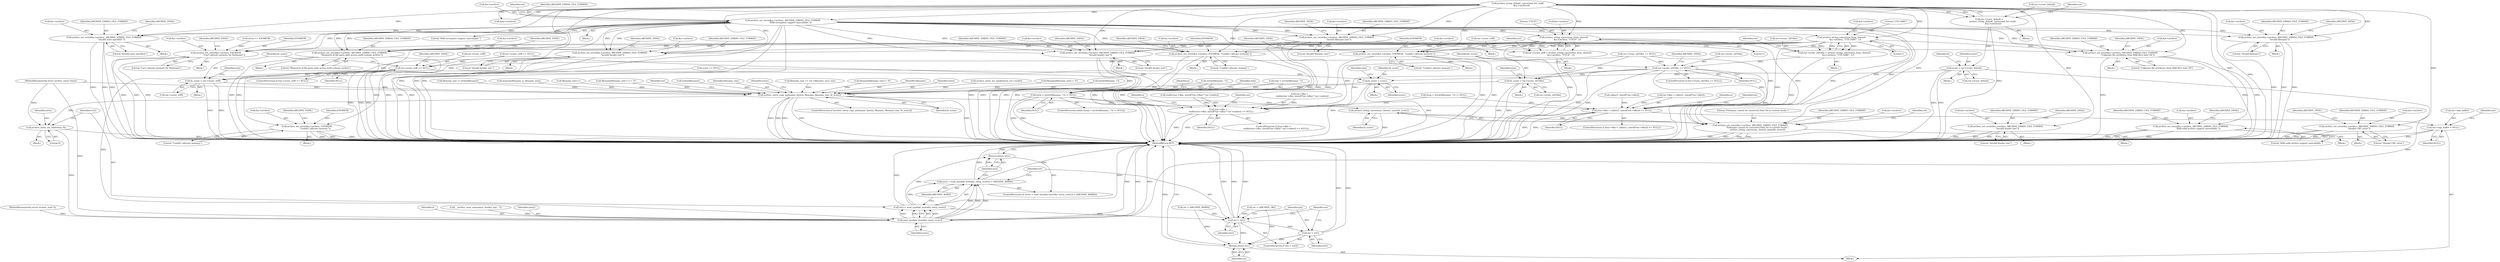 digraph "0_libarchive_bfcfe6f04ed20db2504db8a254d1f40a1d84eb28_0@API" {
"1000173" [label="(Call,archive_string_default_conversion_for_read(\n            &(a->archive)))"];
"1000169" [label="(Call,rar->sconv_default =\n          archive_string_default_conversion_for_read(\n            &(a->archive)))"];
"1000183" [label="(Call,sconv = rar->sconv_default)"];
"1001060" [label="(Call,fn_sconv = sconv)"];
"1001674" [label="(Call,archive_entry_copy_pathname_l(entry, filename, filename_size, fn_sconv))"];
"1001701" [label="(Call,archive_string_conversion_charset_name(fn_sconv))"];
"1001694" [label="(Call,archive_set_error(&a->archive, ARCHIVE_ERRNO_FILE_FORMAT,\n                      \"Pathname cannot be converted from %s to current locale.\",\n                      archive_string_conversion_charset_name(fn_sconv)))"];
"1001720" [label="(Call,archive_entry_set_size(entry, 0))"];
"1001727" [label="(Call,read_symlink_stored(a, entry, sconv))"];
"1001724" [label="(Call,(ret2 = read_symlink_stored(a, entry, sconv)) < (ARCHIVE_WARN))"];
"1001725" [label="(Call,ret2 = read_symlink_stored(a, entry, sconv))"];
"1001732" [label="(Return,return ret2;)"];
"1001735" [label="(Call,ret > ret2)"];
"1001738" [label="(Call,ret = ret2)"];
"1001752" [label="(Return,return ret;)"];
"1000232" [label="(Call,archive_set_error(&a->archive, ARCHIVE_ERRNO_FILE_FORMAT,\n      \"Invalid header size\"))"];
"1000356" [label="(Call,archive_set_error(&a->archive, ARCHIVE_ERRNO_FILE_FORMAT,\n                      \"RAR solid archive support unavailable.\"))"];
"1000400" [label="(Call,archive_set_error(&a->archive, ARCHIVE_ERRNO_FILE_FORMAT,\n      \"Header CRC error\"))"];
"1000471" [label="(Call,archive_set_error(&a->archive, ARCHIVE_ERRNO_FILE_FORMAT,\n                      \"RAR encryption support unavailable.\"))"];
"1000560" [label="(Call,archive_set_error(&a->archive, ARCHIVE_ERRNO_FILE_FORMAT,\n                      \"Invalid sizes specified.\"))"];
"1000635" [label="(Call,archive_set_error(&a->archive, ARCHIVE_ERRNO_FILE_FORMAT,\n      \"Invalid filename size\"))"];
"1000676" [label="(Call,archive_set_error(&a->archive, ENOMEM,\n                        \"Couldn't allocate memory.\"))"];
"1000932" [label="(Call,archive_set_error(&a->archive, ARCHIVE_ERRNO_FILE_FORMAT,\n          \"Invalid filename\"))"];
"1000963" [label="(Call,archive_string_conversion_from_charset(\n           &a->archive, \"UTF-16BE\", 1))"];
"1000959" [label="(Call,rar->sconv_utf16be = archive_string_conversion_from_charset(\n           &a->archive, \"UTF-16BE\", 1))"];
"1000971" [label="(Call,rar->sconv_utf16be == NULL)"];
"1000978" [label="(Call,fn_sconv = rar->sconv_utf16be)"];
"1001124" [label="(Call,(rar->dbo =\n        realloc(rar->dbo, sizeof(*rar->dbo) * rar->nodes)) == NULL)"];
"1001289" [label="(Call,(rar->dbo = calloc(1, sizeof(*rar->dbo))) == NULL)"];
"1001595" [label="(Call,rar->unp_buffer = NULL)"];
"1001144" [label="(Call,archive_set_error(&a->archive, ENOMEM, \"Couldn't allocate memory.\"))"];
"1001247" [label="(Call,archive_set_error(&a->archive, ARCHIVE_ERRNO_FILE_FORMAT,\n      \"Mismatch of file parts split across multi-volume archive\"))"];
"1001303" [label="(Call,archive_set_error(&a->archive, ENOMEM, \"Couldn't allocate memory.\"))"];
"1001365" [label="(Call,archive_set_error(&a->archive, ARCHIVE_ERRNO_FILE_FORMAT,\n        \"Invalid header size\"))"];
"1001398" [label="(Call,archive_set_error(&a->archive, ARCHIVE_ERRNO_FILE_FORMAT,\n        \"Invalid header size\"))"];
"1001508" [label="(Call,archive_set_error(&a->archive, ARCHIVE_ERRNO_FILE_FORMAT,\n                      \"Unknown file attributes from RAR file's host OS\"))"];
"1001685" [label="(Call,archive_set_error(&a->archive, ENOMEM,\n                        \"Can't allocate memory for Pathname\"))"];
"1001023" [label="(Call,archive_string_conversion_from_charset(\n           &a->archive, \"UTF-8\", 1))"];
"1001019" [label="(Call,rar->sconv_utf8 = archive_string_conversion_from_charset(\n           &a->archive, \"UTF-8\", 1))"];
"1001031" [label="(Call,rar->sconv_utf8 == NULL)"];
"1001038" [label="(Call,fn_sconv = rar->sconv_utf8)"];
"1001044" [label="(Call,(strp = strchr(filename, '\\')) != NULL)"];
"1001147" [label="(Identifier,a)"];
"1000964" [label="(Call,&a->archive)"];
"1001737" [label="(Identifier,ret2)"];
"1000953" [label="(Call,rar->sconv_utf16be == NULL)"];
"1001306" [label="(Identifier,a)"];
"1001059" [label="(Block,)"];
"1000641" [label="(Literal,\"Invalid filename size\")"];
"1001602" [label="(Identifier,rar)"];
"1000721" [label="(Block,)"];
"1000975" [label="(Identifier,NULL)"];
"1000931" [label="(Block,)"];
"1001067" [label="(Call,strchr(filename, '\\'))"];
"1000717" [label="(Call,filename_size != strlen(filename))"];
"1001248" [label="(Call,&a->archive)"];
"1000180" [label="(Identifier,rar)"];
"1001044" [label="(Call,(strp = strchr(filename, '\\')) != NULL)"];
"1000162" [label="(Block,)"];
"1001739" [label="(Identifier,ret)"];
"1000681" [label="(Identifier,ENOMEM)"];
"1000634" [label="(Block,)"];
"1001246" [label="(Block,)"];
"1001364" [label="(Block,)"];
"1000568" [label="(Identifier,ARCHIVE_FATAL)"];
"1001693" [label="(Identifier,ARCHIVE_FATAL)"];
"1001681" [label="(Call,errno == ENOMEM)"];
"1001062" [label="(Identifier,sconv)"];
"1001039" [label="(Identifier,fn_sconv)"];
"1001703" [label="(Call,ret = (ARCHIVE_WARN))"];
"1001144" [label="(Call,archive_set_error(&a->archive, ENOMEM, \"Couldn't allocate memory.\"))"];
"1001516" [label="(Identifier,ARCHIVE_FATAL)"];
"1001050" [label="(Identifier,NULL)"];
"1000355" [label="(Block,)"];
"1001674" [label="(Call,archive_entry_copy_pathname_l(entry, filename, filename_size, fn_sconv))"];
"1000406" [label="(Literal,\"Header CRC error\")"];
"1000700" [label="(Call,memcpy(filename, p, filename_size))"];
"1000361" [label="(Identifier,ARCHIVE_ERRNO_FILE_FORMAT)"];
"1001370" [label="(Identifier,ARCHIVE_ERRNO_FILE_FORMAT)"];
"1001397" [label="(Block,)"];
"1000240" [label="(Identifier,ARCHIVE_FATAL)"];
"1001031" [label="(Call,rar->sconv_utf8 == NULL)"];
"1001720" [label="(Call,archive_entry_set_size(entry, 0))"];
"1000559" [label="(Block,)"];
"1001509" [label="(Call,&a->archive)"];
"1000362" [label="(Literal,\"RAR solid archive support unavailable.\")"];
"1001740" [label="(Identifier,ret2)"];
"1000984" [label="(Identifier,strp)"];
"1001033" [label="(Identifier,rar)"];
"1001030" [label="(ControlStructure,if (rar->sconv_utf8 == NULL))"];
"1001129" [label="(Call,realloc(rar->dbo, sizeof(*rar->dbo) * rar->nodes))"];
"1000121" [label="(Block,)"];
"1000561" [label="(Call,&a->archive)"];
"1001694" [label="(Call,archive_set_error(&a->archive, ARCHIVE_ERRNO_FILE_FORMAT,\n                      \"Pathname cannot be converted from %s to current locale.\",\n                      archive_string_conversion_charset_name(fn_sconv)))"];
"1000969" [label="(Literal,1)"];
"1001699" [label="(Identifier,ARCHIVE_ERRNO_FILE_FORMAT)"];
"1001514" [label="(Literal,\"Unknown file attributes from RAR file's host OS\")"];
"1001253" [label="(Literal,\"Mismatch of file parts split across multi-volume archive\")"];
"1001019" [label="(Call,rar->sconv_utf8 = archive_string_conversion_from_charset(\n           &a->archive, \"UTF-8\", 1))"];
"1001371" [label="(Literal,\"Invalid header size\")"];
"1001754" [label="(MethodReturn,RET)"];
"1000476" [label="(Identifier,ARCHIVE_ERRNO_FILE_FORMAT)"];
"1000972" [label="(Call,rar->sconv_utf16be)"];
"1000682" [label="(Literal,\"Couldn't allocate memory.\")"];
"1000944" [label="(Call,filename_size++)"];
"1001735" [label="(Call,ret > ret2)"];
"1000676" [label="(Call,archive_set_error(&a->archive, ENOMEM,\n                        \"Couldn't allocate memory.\"))"];
"1000636" [label="(Call,&a->archive)"];
"1001678" [label="(Identifier,fn_sconv)"];
"1000168" [label="(Block,)"];
"1000941" [label="(Call,filename[filename_size++] = '\0')"];
"1000401" [label="(Call,&a->archive)"];
"1001403" [label="(Identifier,ARCHIVE_ERRNO_FILE_FORMAT)"];
"1001710" [label="(Identifier,rar)"];
"1000357" [label="(Call,&a->archive)"];
"1001037" [label="(Identifier,ARCHIVE_FATAL)"];
"1001685" [label="(Call,archive_set_error(&a->archive, ENOMEM,\n                        \"Can't allocate memory for Pathname\"))"];
"1000743" [label="(Call,strlen(filename))"];
"1001599" [label="(Identifier,NULL)"];
"1000356" [label="(Call,archive_set_error(&a->archive, ARCHIVE_ERRNO_FILE_FORMAT,\n                      \"RAR solid archive support unavailable.\"))"];
"1001677" [label="(Identifier,filename_size)"];
"1001722" [label="(Literal,0)"];
"1000400" [label="(Call,archive_set_error(&a->archive, ARCHIVE_ERRNO_FILE_FORMAT,\n      \"Header CRC error\"))"];
"1001064" [label="(Call,(strp = strchr(filename, '\\')) != NULL)"];
"1001043" [label="(ControlStructure,while ((strp = strchr(filename, '\\')) != NULL))"];
"1000959" [label="(Call,rar->sconv_utf16be = archive_string_conversion_from_charset(\n           &a->archive, \"UTF-16BE\", 1))"];
"1000472" [label="(Call,&a->archive)"];
"1001398" [label="(Call,archive_set_error(&a->archive, ARCHIVE_ERRNO_FILE_FORMAT,\n        \"Invalid header size\"))"];
"1001303" [label="(Call,archive_set_error(&a->archive, ENOMEM, \"Couldn't allocate memory.\"))"];
"1001304" [label="(Call,&a->archive)"];
"1001053" [label="(Identifier,strp)"];
"1001023" [label="(Call,archive_string_conversion_from_charset(\n           &a->archive, \"UTF-8\", 1))"];
"1000978" [label="(Call,fn_sconv = rar->sconv_utf16be)"];
"1001734" [label="(ControlStructure,if (ret > ret2))"];
"1000408" [label="(Identifier,ARCHIVE_FATAL)"];
"1001149" [label="(Identifier,ENOMEM)"];
"1001143" [label="(Block,)"];
"1001152" [label="(Identifier,ARCHIVE_FATAL)"];
"1001309" [label="(Literal,\"Couldn't allocate memory.\")"];
"1000191" [label="(Identifier,h)"];
"1001142" [label="(Identifier,NULL)"];
"1001365" [label="(Call,archive_set_error(&a->archive, ARCHIVE_ERRNO_FILE_FORMAT,\n        \"Invalid header size\"))"];
"1001682" [label="(Identifier,errno)"];
"1001695" [label="(Call,&a->archive)"];
"1000968" [label="(Literal,\"UTF-16BE\")"];
"1000973" [label="(Identifier,rar)"];
"1001724" [label="(Call,(ret2 = read_symlink_stored(a, entry, sconv)) < (ARCHIVE_WARN))"];
"1001150" [label="(Literal,\"Couldn't allocate memory.\")"];
"1001373" [label="(Identifier,ARCHIVE_FATAL)"];
"1000481" [label="(Identifier,rar)"];
"1001513" [label="(Identifier,ARCHIVE_ERRNO_FILE_FORMAT)"];
"1001288" [label="(ControlStructure,if ((rar->dbo = calloc(1, sizeof(*rar->dbo))) == NULL))"];
"1001721" [label="(Identifier,entry)"];
"1000938" [label="(Literal,\"Invalid filename\")"];
"1001690" [label="(Identifier,ENOMEM)"];
"1001013" [label="(Call,rar->sconv_utf8 == NULL)"];
"1000971" [label="(Call,rar->sconv_utf16be == NULL)"];
"1000233" [label="(Call,&a->archive)"];
"1000640" [label="(Identifier,ARCHIVE_ERRNO_FILE_FORMAT)"];
"1000937" [label="(Identifier,ARCHIVE_ERRNO_FILE_FORMAT)"];
"1001704" [label="(Identifier,ret)"];
"1001302" [label="(Block,)"];
"1001738" [label="(Call,ret = ret2)"];
"1001723" [label="(ControlStructure,if ((ret2 = read_symlink_stored(a, entry, sconv)) < (ARCHIVE_WARN)))"];
"1000675" [label="(Block,)"];
"1000232" [label="(Call,archive_set_error(&a->archive, ARCHIVE_ERRNO_FILE_FORMAT,\n      \"Invalid header size\"))"];
"1001399" [label="(Call,&a->archive)"];
"1000140" [label="(Call,ret = (ARCHIVE_OK))"];
"1000980" [label="(Call,rar->sconv_utf16be)"];
"1001684" [label="(Block,)"];
"1001700" [label="(Literal,\"Pathname cannot be converted from %s to current locale.\")"];
"1000238" [label="(Literal,\"Invalid header size\")"];
"1000118" [label="(MethodParameterIn,struct archive_read *a)"];
"1001255" [label="(Identifier,ARCHIVE_FATAL)"];
"1001157" [label="(Identifier,rar)"];
"1001730" [label="(Identifier,sconv)"];
"1001728" [label="(Identifier,a)"];
"1001404" [label="(Literal,\"Invalid header size\")"];
"1001028" [label="(Literal,\"UTF-8\")"];
"1001731" [label="(Identifier,ARCHIVE_WARN)"];
"1000940" [label="(Identifier,ARCHIVE_FATAL)"];
"1001045" [label="(Call,strp = strchr(filename, '\\'))"];
"1001595" [label="(Call,rar->unp_buffer = NULL)"];
"1000119" [label="(MethodParameterIn,struct archive_entry *entry)"];
"1000977" [label="(Identifier,ARCHIVE_FATAL)"];
"1000471" [label="(Call,archive_set_error(&a->archive, ARCHIVE_ERRNO_FILE_FORMAT,\n                      \"RAR encryption support unavailable.\"))"];
"1000184" [label="(Identifier,sconv)"];
"1001247" [label="(Call,archive_set_error(&a->archive, ARCHIVE_ERRNO_FILE_FORMAT,\n      \"Mismatch of file parts split across multi-volume archive\"))"];
"1001084" [label="(Call,filename_size == rar->filename_save_size)"];
"1001691" [label="(Literal,\"Can't allocate memory for Pathname\")"];
"1001311" [label="(Identifier,ARCHIVE_FATAL)"];
"1000405" [label="(Identifier,ARCHIVE_ERRNO_FILE_FORMAT)"];
"1001029" [label="(Literal,1)"];
"1001686" [label="(Call,&a->archive)"];
"1000643" [label="(Identifier,ARCHIVE_FATAL)"];
"1001252" [label="(Identifier,ARCHIVE_ERRNO_FILE_FORMAT)"];
"1000958" [label="(Block,)"];
"1001736" [label="(Identifier,ret)"];
"1000170" [label="(Call,rar->sconv_default)"];
"1001066" [label="(Identifier,strp)"];
"1000960" [label="(Call,rar->sconv_utf16be)"];
"1000947" [label="(Call,filename[filename_size] = '\0')"];
"1001046" [label="(Identifier,strp)"];
"1001679" [label="(Block,)"];
"1001145" [label="(Call,&a->archive)"];
"1001407" [label="(Call,__archive_read_consume(a, header_size - 7))"];
"1001056" [label="(Identifier,p)"];
"1001714" [label="(Block,)"];
"1001732" [label="(Return,return ret2;)"];
"1000477" [label="(Literal,\"RAR encryption support unavailable.\")"];
"1001124" [label="(Call,(rar->dbo =\n        realloc(rar->dbo, sizeof(*rar->dbo) * rar->nodes)) == NULL)"];
"1001366" [label="(Call,&a->archive)"];
"1000185" [label="(Call,rar->sconv_default)"];
"1001752" [label="(Return,return ret;)"];
"1000565" [label="(Identifier,ARCHIVE_ERRNO_FILE_FORMAT)"];
"1001020" [label="(Call,rar->sconv_utf8)"];
"1001753" [label="(Identifier,ret)"];
"1001289" [label="(Call,(rar->dbo = calloc(1, sizeof(*rar->dbo))) == NULL)"];
"1000677" [label="(Call,&a->archive)"];
"1000963" [label="(Call,archive_string_conversion_from_charset(\n           &a->archive, \"UTF-16BE\", 1))"];
"1001676" [label="(Identifier,filename)"];
"1001038" [label="(Call,fn_sconv = rar->sconv_utf8)"];
"1001125" [label="(Call,rar->dbo =\n        realloc(rar->dbo, sizeof(*rar->dbo) * rar->nodes))"];
"1001733" [label="(Identifier,ret2)"];
"1000970" [label="(ControlStructure,if (rar->sconv_utf16be == NULL))"];
"1001675" [label="(Identifier,entry)"];
"1001040" [label="(Call,rar->sconv_utf8)"];
"1000183" [label="(Call,sconv = rar->sconv_default)"];
"1001406" [label="(Identifier,ARCHIVE_FATAL)"];
"1000231" [label="(Block,)"];
"1001702" [label="(Identifier,fn_sconv)"];
"1001729" [label="(Identifier,entry)"];
"1000462" [label="(Block,)"];
"1000933" [label="(Call,&a->archive)"];
"1000399" [label="(Block,)"];
"1001316" [label="(Identifier,rar)"];
"1000979" [label="(Identifier,fn_sconv)"];
"1001061" [label="(Identifier,fn_sconv)"];
"1001011" [label="(Block,)"];
"1001744" [label="(Identifier,rar)"];
"1001047" [label="(Call,strchr(filename, '\\'))"];
"1000169" [label="(Call,rar->sconv_default =\n          archive_string_default_conversion_for_read(\n            &(a->archive)))"];
"1000566" [label="(Literal,\"Invalid sizes specified.\")"];
"1001123" [label="(ControlStructure,if ((rar->dbo =\n        realloc(rar->dbo, sizeof(*rar->dbo) * rar->nodes)) == NULL))"];
"1001725" [label="(Call,ret2 = read_symlink_stored(a, entry, sconv))"];
"1001035" [label="(Identifier,NULL)"];
"1001290" [label="(Call,rar->dbo = calloc(1, sizeof(*rar->dbo)))"];
"1001308" [label="(Identifier,ENOMEM)"];
"1001294" [label="(Call,calloc(1, sizeof(*rar->dbo)))"];
"1001301" [label="(Identifier,NULL)"];
"1001596" [label="(Call,rar->unp_buffer)"];
"1000174" [label="(Call,&(a->archive))"];
"1001727" [label="(Call,read_symlink_stored(a, entry, sconv))"];
"1001508" [label="(Call,archive_set_error(&a->archive, ARCHIVE_ERRNO_FILE_FORMAT,\n                      \"Unknown file attributes from RAR file's host OS\"))"];
"1000560" [label="(Call,archive_set_error(&a->archive, ARCHIVE_ERRNO_FILE_FORMAT,\n                      \"Invalid sizes specified.\"))"];
"1000932" [label="(Call,archive_set_error(&a->archive, ARCHIVE_ERRNO_FILE_FORMAT,\n          \"Invalid filename\"))"];
"1000237" [label="(Identifier,ARCHIVE_ERRNO_FILE_FORMAT)"];
"1000635" [label="(Call,archive_set_error(&a->archive, ARCHIVE_ERRNO_FILE_FORMAT,\n      \"Invalid filename size\"))"];
"1000159" [label="(Call,sconv == NULL)"];
"1001668" [label="(Call,archive_entry_set_mode(entry, rar->mode))"];
"1000684" [label="(Identifier,ARCHIVE_FATAL)"];
"1001032" [label="(Call,rar->sconv_utf8)"];
"1000704" [label="(Call,filename[filename_size] = '\0')"];
"1001448" [label="(Block,)"];
"1001018" [label="(Block,)"];
"1001060" [label="(Call,fn_sconv = sconv)"];
"1001024" [label="(Call,&a->archive)"];
"1000173" [label="(Call,archive_string_default_conversion_for_read(\n            &(a->archive)))"];
"1001701" [label="(Call,archive_string_conversion_charset_name(fn_sconv))"];
"1001726" [label="(Identifier,ret2)"];
"1000364" [label="(Identifier,ARCHIVE_FATAL)"];
"1001673" [label="(ControlStructure,if (archive_entry_copy_pathname_l(entry, filename, filename_size, fn_sconv)))"];
"1000173" -> "1000169"  [label="AST: "];
"1000173" -> "1000174"  [label="CFG: "];
"1000174" -> "1000173"  [label="AST: "];
"1000169" -> "1000173"  [label="CFG: "];
"1000173" -> "1001754"  [label="DDG: "];
"1000173" -> "1000169"  [label="DDG: "];
"1000173" -> "1000232"  [label="DDG: "];
"1000173" -> "1000356"  [label="DDG: "];
"1000173" -> "1000400"  [label="DDG: "];
"1000173" -> "1000471"  [label="DDG: "];
"1000173" -> "1000560"  [label="DDG: "];
"1000173" -> "1000635"  [label="DDG: "];
"1000173" -> "1000676"  [label="DDG: "];
"1000173" -> "1000932"  [label="DDG: "];
"1000173" -> "1000963"  [label="DDG: "];
"1000173" -> "1001023"  [label="DDG: "];
"1000173" -> "1001144"  [label="DDG: "];
"1000173" -> "1001247"  [label="DDG: "];
"1000173" -> "1001303"  [label="DDG: "];
"1000173" -> "1001365"  [label="DDG: "];
"1000173" -> "1001398"  [label="DDG: "];
"1000173" -> "1001508"  [label="DDG: "];
"1000173" -> "1001685"  [label="DDG: "];
"1000173" -> "1001694"  [label="DDG: "];
"1000169" -> "1000168"  [label="AST: "];
"1000170" -> "1000169"  [label="AST: "];
"1000180" -> "1000169"  [label="CFG: "];
"1000169" -> "1001754"  [label="DDG: "];
"1000169" -> "1000183"  [label="DDG: "];
"1000183" -> "1000162"  [label="AST: "];
"1000183" -> "1000185"  [label="CFG: "];
"1000184" -> "1000183"  [label="AST: "];
"1000185" -> "1000183"  [label="AST: "];
"1000191" -> "1000183"  [label="CFG: "];
"1000183" -> "1001754"  [label="DDG: "];
"1000183" -> "1001754"  [label="DDG: "];
"1000183" -> "1001060"  [label="DDG: "];
"1000183" -> "1001727"  [label="DDG: "];
"1001060" -> "1001059"  [label="AST: "];
"1001060" -> "1001062"  [label="CFG: "];
"1001061" -> "1001060"  [label="AST: "];
"1001062" -> "1001060"  [label="AST: "];
"1001066" -> "1001060"  [label="CFG: "];
"1001060" -> "1001754"  [label="DDG: "];
"1001060" -> "1001754"  [label="DDG: "];
"1000159" -> "1001060"  [label="DDG: "];
"1001060" -> "1001674"  [label="DDG: "];
"1001674" -> "1001673"  [label="AST: "];
"1001674" -> "1001678"  [label="CFG: "];
"1001675" -> "1001674"  [label="AST: "];
"1001676" -> "1001674"  [label="AST: "];
"1001677" -> "1001674"  [label="AST: "];
"1001678" -> "1001674"  [label="AST: "];
"1001682" -> "1001674"  [label="CFG: "];
"1001710" -> "1001674"  [label="CFG: "];
"1001674" -> "1001754"  [label="DDG: "];
"1001674" -> "1001754"  [label="DDG: "];
"1001674" -> "1001754"  [label="DDG: "];
"1001674" -> "1001754"  [label="DDG: "];
"1001674" -> "1001754"  [label="DDG: "];
"1001668" -> "1001674"  [label="DDG: "];
"1000119" -> "1001674"  [label="DDG: "];
"1000941" -> "1001674"  [label="DDG: "];
"1001047" -> "1001674"  [label="DDG: "];
"1000947" -> "1001674"  [label="DDG: "];
"1000704" -> "1001674"  [label="DDG: "];
"1001067" -> "1001674"  [label="DDG: "];
"1000743" -> "1001674"  [label="DDG: "];
"1000944" -> "1001674"  [label="DDG: "];
"1001084" -> "1001674"  [label="DDG: "];
"1000717" -> "1001674"  [label="DDG: "];
"1000700" -> "1001674"  [label="DDG: "];
"1000978" -> "1001674"  [label="DDG: "];
"1001038" -> "1001674"  [label="DDG: "];
"1001674" -> "1001701"  [label="DDG: "];
"1001674" -> "1001720"  [label="DDG: "];
"1001701" -> "1001694"  [label="AST: "];
"1001701" -> "1001702"  [label="CFG: "];
"1001702" -> "1001701"  [label="AST: "];
"1001694" -> "1001701"  [label="CFG: "];
"1001701" -> "1001754"  [label="DDG: "];
"1001701" -> "1001694"  [label="DDG: "];
"1001694" -> "1001679"  [label="AST: "];
"1001695" -> "1001694"  [label="AST: "];
"1001699" -> "1001694"  [label="AST: "];
"1001700" -> "1001694"  [label="AST: "];
"1001704" -> "1001694"  [label="CFG: "];
"1001694" -> "1001754"  [label="DDG: "];
"1001694" -> "1001754"  [label="DDG: "];
"1001694" -> "1001754"  [label="DDG: "];
"1001694" -> "1001754"  [label="DDG: "];
"1001023" -> "1001694"  [label="DDG: "];
"1000471" -> "1001694"  [label="DDG: "];
"1000471" -> "1001694"  [label="DDG: "];
"1000963" -> "1001694"  [label="DDG: "];
"1001720" -> "1001714"  [label="AST: "];
"1001720" -> "1001722"  [label="CFG: "];
"1001721" -> "1001720"  [label="AST: "];
"1001722" -> "1001720"  [label="AST: "];
"1001726" -> "1001720"  [label="CFG: "];
"1001720" -> "1001754"  [label="DDG: "];
"1000119" -> "1001720"  [label="DDG: "];
"1001720" -> "1001727"  [label="DDG: "];
"1001727" -> "1001725"  [label="AST: "];
"1001727" -> "1001730"  [label="CFG: "];
"1001728" -> "1001727"  [label="AST: "];
"1001729" -> "1001727"  [label="AST: "];
"1001730" -> "1001727"  [label="AST: "];
"1001725" -> "1001727"  [label="CFG: "];
"1001727" -> "1001754"  [label="DDG: "];
"1001727" -> "1001754"  [label="DDG: "];
"1001727" -> "1001754"  [label="DDG: "];
"1001727" -> "1001724"  [label="DDG: "];
"1001727" -> "1001724"  [label="DDG: "];
"1001727" -> "1001724"  [label="DDG: "];
"1001727" -> "1001725"  [label="DDG: "];
"1001727" -> "1001725"  [label="DDG: "];
"1001727" -> "1001725"  [label="DDG: "];
"1001407" -> "1001727"  [label="DDG: "];
"1000118" -> "1001727"  [label="DDG: "];
"1000119" -> "1001727"  [label="DDG: "];
"1000159" -> "1001727"  [label="DDG: "];
"1001724" -> "1001723"  [label="AST: "];
"1001724" -> "1001731"  [label="CFG: "];
"1001725" -> "1001724"  [label="AST: "];
"1001731" -> "1001724"  [label="AST: "];
"1001733" -> "1001724"  [label="CFG: "];
"1001736" -> "1001724"  [label="CFG: "];
"1001724" -> "1001754"  [label="DDG: "];
"1001724" -> "1001754"  [label="DDG: "];
"1001725" -> "1001724"  [label="DDG: "];
"1001726" -> "1001725"  [label="AST: "];
"1001731" -> "1001725"  [label="CFG: "];
"1001725" -> "1001754"  [label="DDG: "];
"1001725" -> "1001754"  [label="DDG: "];
"1001725" -> "1001732"  [label="DDG: "];
"1001725" -> "1001735"  [label="DDG: "];
"1001732" -> "1001723"  [label="AST: "];
"1001732" -> "1001733"  [label="CFG: "];
"1001733" -> "1001732"  [label="AST: "];
"1001754" -> "1001732"  [label="CFG: "];
"1001732" -> "1001754"  [label="DDG: "];
"1001733" -> "1001732"  [label="DDG: "];
"1001735" -> "1001734"  [label="AST: "];
"1001735" -> "1001737"  [label="CFG: "];
"1001736" -> "1001735"  [label="AST: "];
"1001737" -> "1001735"  [label="AST: "];
"1001739" -> "1001735"  [label="CFG: "];
"1001744" -> "1001735"  [label="CFG: "];
"1001735" -> "1001754"  [label="DDG: "];
"1001735" -> "1001754"  [label="DDG: "];
"1001735" -> "1001754"  [label="DDG: "];
"1000140" -> "1001735"  [label="DDG: "];
"1001703" -> "1001735"  [label="DDG: "];
"1001735" -> "1001738"  [label="DDG: "];
"1001735" -> "1001752"  [label="DDG: "];
"1001738" -> "1001734"  [label="AST: "];
"1001738" -> "1001740"  [label="CFG: "];
"1001739" -> "1001738"  [label="AST: "];
"1001740" -> "1001738"  [label="AST: "];
"1001744" -> "1001738"  [label="CFG: "];
"1001738" -> "1001754"  [label="DDG: "];
"1001738" -> "1001754"  [label="DDG: "];
"1001738" -> "1001752"  [label="DDG: "];
"1001752" -> "1000121"  [label="AST: "];
"1001752" -> "1001753"  [label="CFG: "];
"1001753" -> "1001752"  [label="AST: "];
"1001754" -> "1001752"  [label="CFG: "];
"1001752" -> "1001754"  [label="DDG: "];
"1001753" -> "1001752"  [label="DDG: "];
"1000140" -> "1001752"  [label="DDG: "];
"1001703" -> "1001752"  [label="DDG: "];
"1000232" -> "1000231"  [label="AST: "];
"1000232" -> "1000238"  [label="CFG: "];
"1000233" -> "1000232"  [label="AST: "];
"1000237" -> "1000232"  [label="AST: "];
"1000238" -> "1000232"  [label="AST: "];
"1000240" -> "1000232"  [label="CFG: "];
"1000232" -> "1001754"  [label="DDG: "];
"1000232" -> "1001754"  [label="DDG: "];
"1000232" -> "1001754"  [label="DDG: "];
"1000356" -> "1000355"  [label="AST: "];
"1000356" -> "1000362"  [label="CFG: "];
"1000357" -> "1000356"  [label="AST: "];
"1000361" -> "1000356"  [label="AST: "];
"1000362" -> "1000356"  [label="AST: "];
"1000364" -> "1000356"  [label="CFG: "];
"1000356" -> "1001754"  [label="DDG: "];
"1000356" -> "1001754"  [label="DDG: "];
"1000356" -> "1001754"  [label="DDG: "];
"1000400" -> "1000399"  [label="AST: "];
"1000400" -> "1000406"  [label="CFG: "];
"1000401" -> "1000400"  [label="AST: "];
"1000405" -> "1000400"  [label="AST: "];
"1000406" -> "1000400"  [label="AST: "];
"1000408" -> "1000400"  [label="CFG: "];
"1000400" -> "1001754"  [label="DDG: "];
"1000400" -> "1001754"  [label="DDG: "];
"1000400" -> "1001754"  [label="DDG: "];
"1000471" -> "1000462"  [label="AST: "];
"1000471" -> "1000477"  [label="CFG: "];
"1000472" -> "1000471"  [label="AST: "];
"1000476" -> "1000471"  [label="AST: "];
"1000477" -> "1000471"  [label="AST: "];
"1000481" -> "1000471"  [label="CFG: "];
"1000471" -> "1001754"  [label="DDG: "];
"1000471" -> "1001754"  [label="DDG: "];
"1000471" -> "1001754"  [label="DDG: "];
"1000471" -> "1000560"  [label="DDG: "];
"1000471" -> "1000560"  [label="DDG: "];
"1000471" -> "1000635"  [label="DDG: "];
"1000471" -> "1000635"  [label="DDG: "];
"1000471" -> "1000676"  [label="DDG: "];
"1000471" -> "1000932"  [label="DDG: "];
"1000471" -> "1000932"  [label="DDG: "];
"1000471" -> "1000963"  [label="DDG: "];
"1000471" -> "1001023"  [label="DDG: "];
"1000471" -> "1001144"  [label="DDG: "];
"1000471" -> "1001247"  [label="DDG: "];
"1000471" -> "1001247"  [label="DDG: "];
"1000471" -> "1001303"  [label="DDG: "];
"1000471" -> "1001365"  [label="DDG: "];
"1000471" -> "1001365"  [label="DDG: "];
"1000471" -> "1001398"  [label="DDG: "];
"1000471" -> "1001398"  [label="DDG: "];
"1000471" -> "1001508"  [label="DDG: "];
"1000471" -> "1001508"  [label="DDG: "];
"1000471" -> "1001685"  [label="DDG: "];
"1000560" -> "1000559"  [label="AST: "];
"1000560" -> "1000566"  [label="CFG: "];
"1000561" -> "1000560"  [label="AST: "];
"1000565" -> "1000560"  [label="AST: "];
"1000566" -> "1000560"  [label="AST: "];
"1000568" -> "1000560"  [label="CFG: "];
"1000560" -> "1001754"  [label="DDG: "];
"1000560" -> "1001754"  [label="DDG: "];
"1000560" -> "1001754"  [label="DDG: "];
"1000635" -> "1000634"  [label="AST: "];
"1000635" -> "1000641"  [label="CFG: "];
"1000636" -> "1000635"  [label="AST: "];
"1000640" -> "1000635"  [label="AST: "];
"1000641" -> "1000635"  [label="AST: "];
"1000643" -> "1000635"  [label="CFG: "];
"1000635" -> "1001754"  [label="DDG: "];
"1000635" -> "1001754"  [label="DDG: "];
"1000635" -> "1001754"  [label="DDG: "];
"1000676" -> "1000675"  [label="AST: "];
"1000676" -> "1000682"  [label="CFG: "];
"1000677" -> "1000676"  [label="AST: "];
"1000681" -> "1000676"  [label="AST: "];
"1000682" -> "1000676"  [label="AST: "];
"1000684" -> "1000676"  [label="CFG: "];
"1000676" -> "1001754"  [label="DDG: "];
"1000676" -> "1001754"  [label="DDG: "];
"1000676" -> "1001754"  [label="DDG: "];
"1000932" -> "1000931"  [label="AST: "];
"1000932" -> "1000938"  [label="CFG: "];
"1000933" -> "1000932"  [label="AST: "];
"1000937" -> "1000932"  [label="AST: "];
"1000938" -> "1000932"  [label="AST: "];
"1000940" -> "1000932"  [label="CFG: "];
"1000932" -> "1001754"  [label="DDG: "];
"1000932" -> "1001754"  [label="DDG: "];
"1000932" -> "1001754"  [label="DDG: "];
"1000963" -> "1000959"  [label="AST: "];
"1000963" -> "1000969"  [label="CFG: "];
"1000964" -> "1000963"  [label="AST: "];
"1000968" -> "1000963"  [label="AST: "];
"1000969" -> "1000963"  [label="AST: "];
"1000959" -> "1000963"  [label="CFG: "];
"1000963" -> "1001754"  [label="DDG: "];
"1000963" -> "1000959"  [label="DDG: "];
"1000963" -> "1000959"  [label="DDG: "];
"1000963" -> "1000959"  [label="DDG: "];
"1000963" -> "1001144"  [label="DDG: "];
"1000963" -> "1001247"  [label="DDG: "];
"1000963" -> "1001303"  [label="DDG: "];
"1000963" -> "1001365"  [label="DDG: "];
"1000963" -> "1001398"  [label="DDG: "];
"1000963" -> "1001508"  [label="DDG: "];
"1000963" -> "1001685"  [label="DDG: "];
"1000959" -> "1000958"  [label="AST: "];
"1000960" -> "1000959"  [label="AST: "];
"1000973" -> "1000959"  [label="CFG: "];
"1000959" -> "1001754"  [label="DDG: "];
"1000959" -> "1000971"  [label="DDG: "];
"1000971" -> "1000970"  [label="AST: "];
"1000971" -> "1000975"  [label="CFG: "];
"1000972" -> "1000971"  [label="AST: "];
"1000975" -> "1000971"  [label="AST: "];
"1000977" -> "1000971"  [label="CFG: "];
"1000979" -> "1000971"  [label="CFG: "];
"1000971" -> "1001754"  [label="DDG: "];
"1000971" -> "1001754"  [label="DDG: "];
"1000971" -> "1001754"  [label="DDG: "];
"1000953" -> "1000971"  [label="DDG: "];
"1000971" -> "1000978"  [label="DDG: "];
"1000971" -> "1001124"  [label="DDG: "];
"1000971" -> "1001289"  [label="DDG: "];
"1000978" -> "1000721"  [label="AST: "];
"1000978" -> "1000980"  [label="CFG: "];
"1000979" -> "1000978"  [label="AST: "];
"1000980" -> "1000978"  [label="AST: "];
"1000984" -> "1000978"  [label="CFG: "];
"1000978" -> "1001754"  [label="DDG: "];
"1000978" -> "1001754"  [label="DDG: "];
"1000953" -> "1000978"  [label="DDG: "];
"1001124" -> "1001123"  [label="AST: "];
"1001124" -> "1001142"  [label="CFG: "];
"1001125" -> "1001124"  [label="AST: "];
"1001142" -> "1001124"  [label="AST: "];
"1001147" -> "1001124"  [label="CFG: "];
"1001157" -> "1001124"  [label="CFG: "];
"1001124" -> "1001754"  [label="DDG: "];
"1001124" -> "1001754"  [label="DDG: "];
"1001125" -> "1001124"  [label="DDG: "];
"1001129" -> "1001124"  [label="DDG: "];
"1001129" -> "1001124"  [label="DDG: "];
"1001044" -> "1001124"  [label="DDG: "];
"1000953" -> "1001124"  [label="DDG: "];
"1001064" -> "1001124"  [label="DDG: "];
"1001289" -> "1001288"  [label="AST: "];
"1001289" -> "1001301"  [label="CFG: "];
"1001290" -> "1001289"  [label="AST: "];
"1001301" -> "1001289"  [label="AST: "];
"1001306" -> "1001289"  [label="CFG: "];
"1001316" -> "1001289"  [label="CFG: "];
"1001289" -> "1001754"  [label="DDG: "];
"1001289" -> "1001754"  [label="DDG: "];
"1001290" -> "1001289"  [label="DDG: "];
"1001294" -> "1001289"  [label="DDG: "];
"1001044" -> "1001289"  [label="DDG: "];
"1000953" -> "1001289"  [label="DDG: "];
"1001064" -> "1001289"  [label="DDG: "];
"1001289" -> "1001595"  [label="DDG: "];
"1001595" -> "1000121"  [label="AST: "];
"1001595" -> "1001599"  [label="CFG: "];
"1001596" -> "1001595"  [label="AST: "];
"1001599" -> "1001595"  [label="AST: "];
"1001602" -> "1001595"  [label="CFG: "];
"1001595" -> "1001754"  [label="DDG: "];
"1001595" -> "1001754"  [label="DDG: "];
"1001144" -> "1001143"  [label="AST: "];
"1001144" -> "1001150"  [label="CFG: "];
"1001145" -> "1001144"  [label="AST: "];
"1001149" -> "1001144"  [label="AST: "];
"1001150" -> "1001144"  [label="AST: "];
"1001152" -> "1001144"  [label="CFG: "];
"1001144" -> "1001754"  [label="DDG: "];
"1001144" -> "1001754"  [label="DDG: "];
"1001144" -> "1001754"  [label="DDG: "];
"1001023" -> "1001144"  [label="DDG: "];
"1001247" -> "1001246"  [label="AST: "];
"1001247" -> "1001253"  [label="CFG: "];
"1001248" -> "1001247"  [label="AST: "];
"1001252" -> "1001247"  [label="AST: "];
"1001253" -> "1001247"  [label="AST: "];
"1001255" -> "1001247"  [label="CFG: "];
"1001247" -> "1001754"  [label="DDG: "];
"1001247" -> "1001754"  [label="DDG: "];
"1001247" -> "1001754"  [label="DDG: "];
"1001023" -> "1001247"  [label="DDG: "];
"1001303" -> "1001302"  [label="AST: "];
"1001303" -> "1001309"  [label="CFG: "];
"1001304" -> "1001303"  [label="AST: "];
"1001308" -> "1001303"  [label="AST: "];
"1001309" -> "1001303"  [label="AST: "];
"1001311" -> "1001303"  [label="CFG: "];
"1001303" -> "1001754"  [label="DDG: "];
"1001303" -> "1001754"  [label="DDG: "];
"1001303" -> "1001754"  [label="DDG: "];
"1001023" -> "1001303"  [label="DDG: "];
"1001365" -> "1001364"  [label="AST: "];
"1001365" -> "1001371"  [label="CFG: "];
"1001366" -> "1001365"  [label="AST: "];
"1001370" -> "1001365"  [label="AST: "];
"1001371" -> "1001365"  [label="AST: "];
"1001373" -> "1001365"  [label="CFG: "];
"1001365" -> "1001754"  [label="DDG: "];
"1001365" -> "1001754"  [label="DDG: "];
"1001365" -> "1001754"  [label="DDG: "];
"1001023" -> "1001365"  [label="DDG: "];
"1001398" -> "1001397"  [label="AST: "];
"1001398" -> "1001404"  [label="CFG: "];
"1001399" -> "1001398"  [label="AST: "];
"1001403" -> "1001398"  [label="AST: "];
"1001404" -> "1001398"  [label="AST: "];
"1001406" -> "1001398"  [label="CFG: "];
"1001398" -> "1001754"  [label="DDG: "];
"1001398" -> "1001754"  [label="DDG: "];
"1001398" -> "1001754"  [label="DDG: "];
"1001023" -> "1001398"  [label="DDG: "];
"1001508" -> "1001448"  [label="AST: "];
"1001508" -> "1001514"  [label="CFG: "];
"1001509" -> "1001508"  [label="AST: "];
"1001513" -> "1001508"  [label="AST: "];
"1001514" -> "1001508"  [label="AST: "];
"1001516" -> "1001508"  [label="CFG: "];
"1001508" -> "1001754"  [label="DDG: "];
"1001508" -> "1001754"  [label="DDG: "];
"1001508" -> "1001754"  [label="DDG: "];
"1001023" -> "1001508"  [label="DDG: "];
"1001685" -> "1001684"  [label="AST: "];
"1001685" -> "1001691"  [label="CFG: "];
"1001686" -> "1001685"  [label="AST: "];
"1001690" -> "1001685"  [label="AST: "];
"1001691" -> "1001685"  [label="AST: "];
"1001693" -> "1001685"  [label="CFG: "];
"1001685" -> "1001754"  [label="DDG: "];
"1001685" -> "1001754"  [label="DDG: "];
"1001685" -> "1001754"  [label="DDG: "];
"1001023" -> "1001685"  [label="DDG: "];
"1001681" -> "1001685"  [label="DDG: "];
"1001023" -> "1001019"  [label="AST: "];
"1001023" -> "1001029"  [label="CFG: "];
"1001024" -> "1001023"  [label="AST: "];
"1001028" -> "1001023"  [label="AST: "];
"1001029" -> "1001023"  [label="AST: "];
"1001019" -> "1001023"  [label="CFG: "];
"1001023" -> "1001754"  [label="DDG: "];
"1001023" -> "1001019"  [label="DDG: "];
"1001023" -> "1001019"  [label="DDG: "];
"1001023" -> "1001019"  [label="DDG: "];
"1001019" -> "1001018"  [label="AST: "];
"1001020" -> "1001019"  [label="AST: "];
"1001033" -> "1001019"  [label="CFG: "];
"1001019" -> "1001754"  [label="DDG: "];
"1001019" -> "1001031"  [label="DDG: "];
"1001031" -> "1001030"  [label="AST: "];
"1001031" -> "1001035"  [label="CFG: "];
"1001032" -> "1001031"  [label="AST: "];
"1001035" -> "1001031"  [label="AST: "];
"1001037" -> "1001031"  [label="CFG: "];
"1001039" -> "1001031"  [label="CFG: "];
"1001031" -> "1001754"  [label="DDG: "];
"1001031" -> "1001754"  [label="DDG: "];
"1001031" -> "1001754"  [label="DDG: "];
"1001013" -> "1001031"  [label="DDG: "];
"1001031" -> "1001038"  [label="DDG: "];
"1001031" -> "1001044"  [label="DDG: "];
"1001038" -> "1001011"  [label="AST: "];
"1001038" -> "1001040"  [label="CFG: "];
"1001039" -> "1001038"  [label="AST: "];
"1001040" -> "1001038"  [label="AST: "];
"1001046" -> "1001038"  [label="CFG: "];
"1001038" -> "1001754"  [label="DDG: "];
"1001038" -> "1001754"  [label="DDG: "];
"1001013" -> "1001038"  [label="DDG: "];
"1001044" -> "1001043"  [label="AST: "];
"1001044" -> "1001050"  [label="CFG: "];
"1001045" -> "1001044"  [label="AST: "];
"1001050" -> "1001044"  [label="AST: "];
"1001053" -> "1001044"  [label="CFG: "];
"1001056" -> "1001044"  [label="CFG: "];
"1001044" -> "1001754"  [label="DDG: "];
"1001044" -> "1001754"  [label="DDG: "];
"1001045" -> "1001044"  [label="DDG: "];
"1001047" -> "1001044"  [label="DDG: "];
"1001047" -> "1001044"  [label="DDG: "];
"1001013" -> "1001044"  [label="DDG: "];
}
